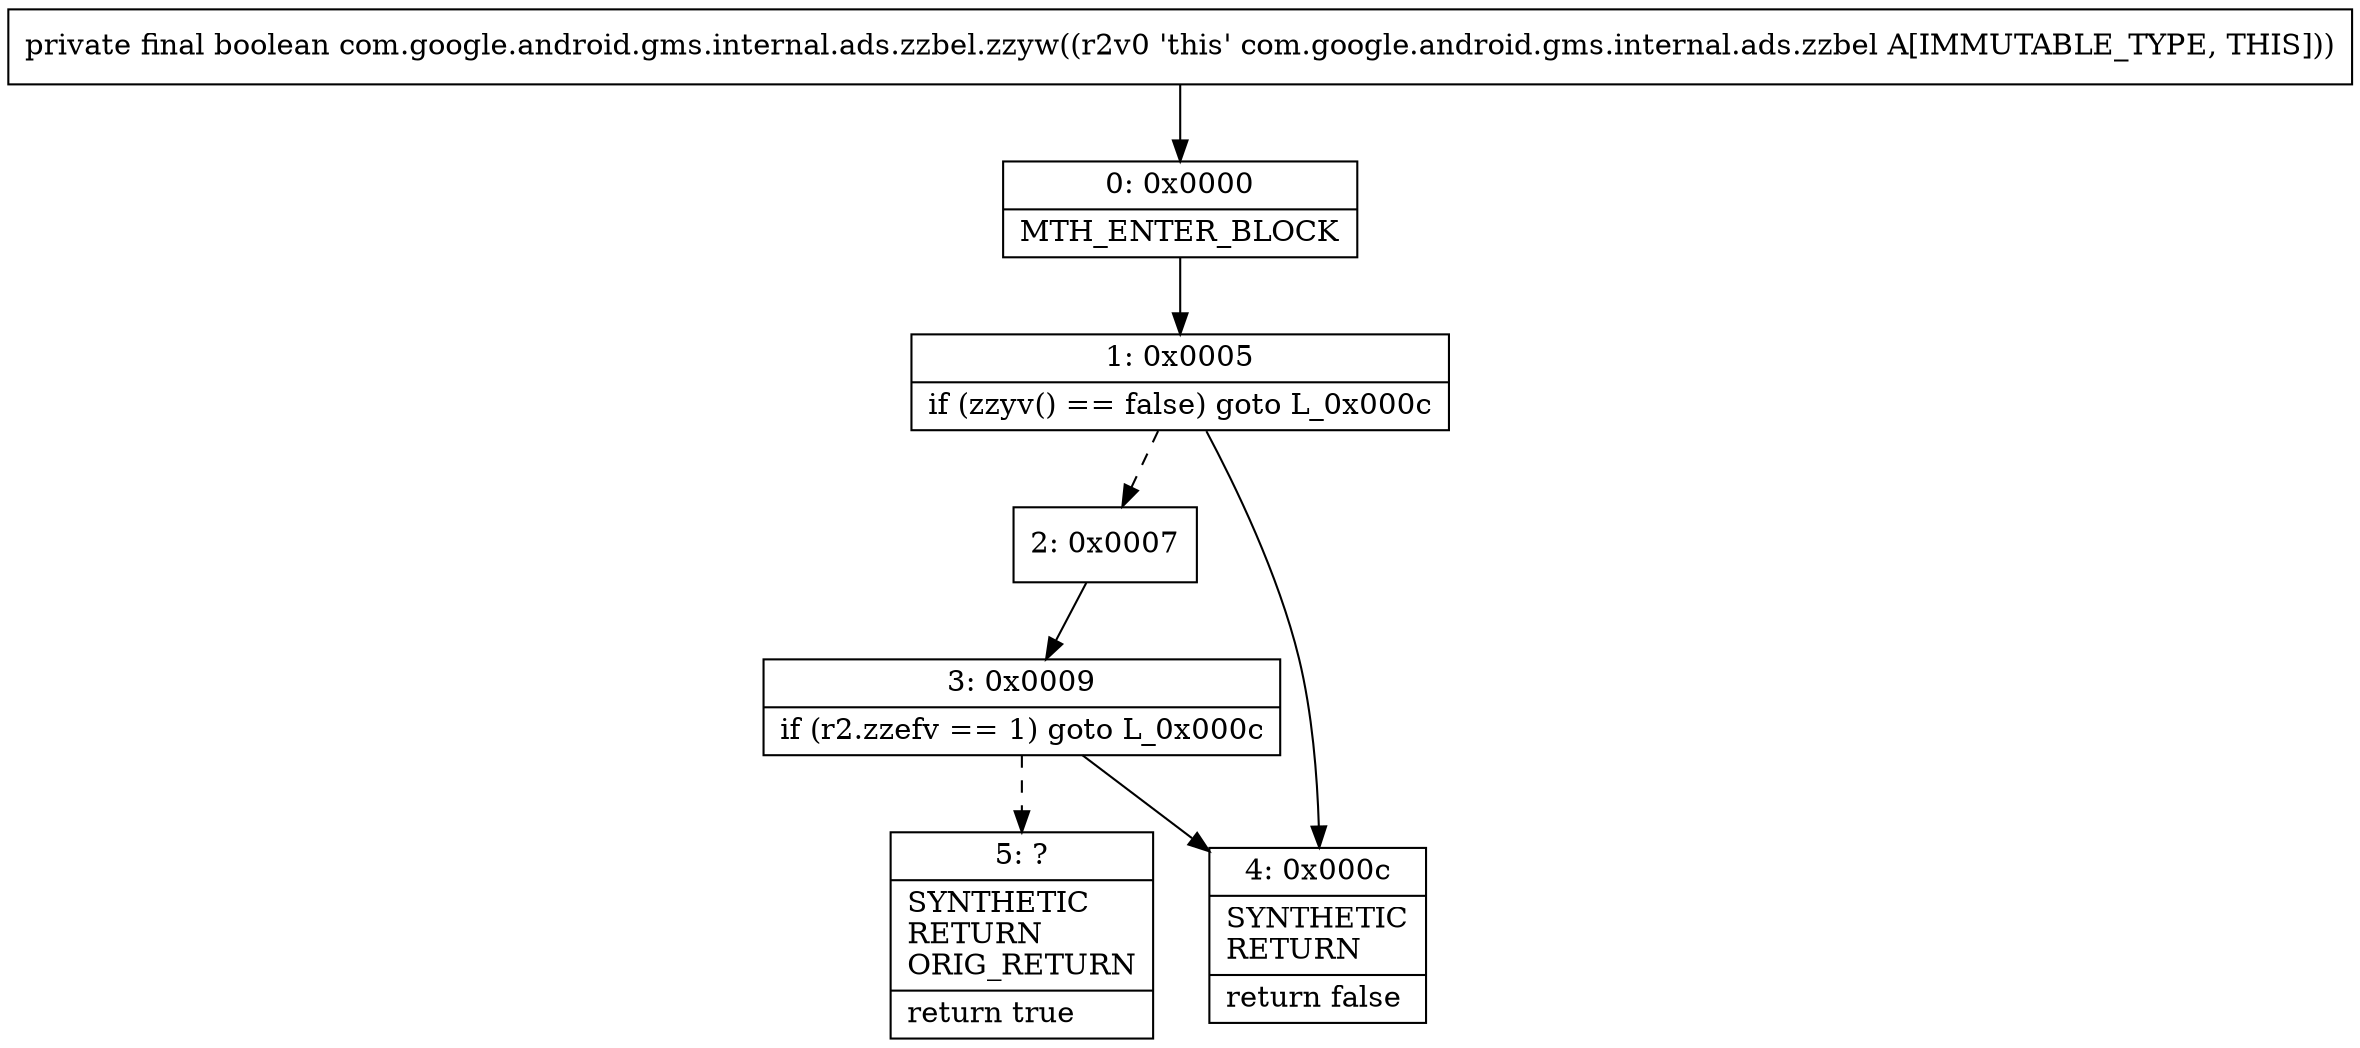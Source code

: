 digraph "CFG forcom.google.android.gms.internal.ads.zzbel.zzyw()Z" {
Node_0 [shape=record,label="{0\:\ 0x0000|MTH_ENTER_BLOCK\l}"];
Node_1 [shape=record,label="{1\:\ 0x0005|if (zzyv() == false) goto L_0x000c\l}"];
Node_2 [shape=record,label="{2\:\ 0x0007}"];
Node_3 [shape=record,label="{3\:\ 0x0009|if (r2.zzefv == 1) goto L_0x000c\l}"];
Node_4 [shape=record,label="{4\:\ 0x000c|SYNTHETIC\lRETURN\l|return false\l}"];
Node_5 [shape=record,label="{5\:\ ?|SYNTHETIC\lRETURN\lORIG_RETURN\l|return true\l}"];
MethodNode[shape=record,label="{private final boolean com.google.android.gms.internal.ads.zzbel.zzyw((r2v0 'this' com.google.android.gms.internal.ads.zzbel A[IMMUTABLE_TYPE, THIS])) }"];
MethodNode -> Node_0;
Node_0 -> Node_1;
Node_1 -> Node_2[style=dashed];
Node_1 -> Node_4;
Node_2 -> Node_3;
Node_3 -> Node_4;
Node_3 -> Node_5[style=dashed];
}


